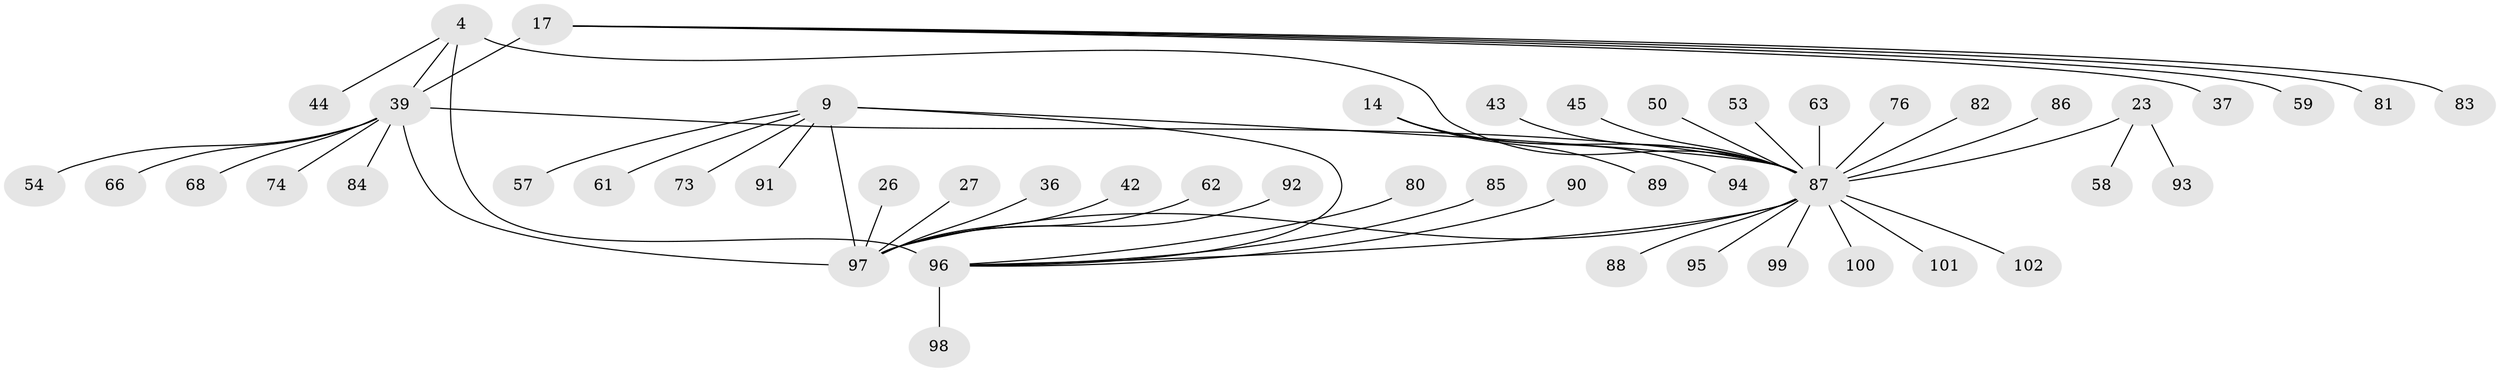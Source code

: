 // original degree distribution, {8: 0.0196078431372549, 9: 0.049019607843137254, 6: 0.06862745098039216, 11: 0.00980392156862745, 4: 0.00980392156862745, 10: 0.029411764705882353, 7: 0.029411764705882353, 5: 0.029411764705882353, 1: 0.5980392156862745, 2: 0.12745098039215685, 3: 0.029411764705882353}
// Generated by graph-tools (version 1.1) at 2025/55/03/09/25 04:55:27]
// undirected, 51 vertices, 55 edges
graph export_dot {
graph [start="1"]
  node [color=gray90,style=filled];
  4 [super="+3"];
  9 [super="+8"];
  14 [super="+12"];
  17 [super="+16"];
  23 [super="+21"];
  26;
  27;
  36;
  37;
  39 [super="+20+19+38"];
  42;
  43;
  44;
  45;
  50;
  53;
  54;
  57;
  58;
  59 [super="+48+51"];
  61;
  62;
  63;
  66;
  68;
  73;
  74 [super="+28"];
  76;
  80;
  81 [super="+40+49+55"];
  82;
  83;
  84 [super="+60"];
  85;
  86;
  87 [super="+41+15+71+29+33+35"];
  88;
  89;
  90;
  91;
  92 [super="+79"];
  93;
  94 [super="+46"];
  95 [super="+34"];
  96 [super="+78+65+67+69+70+72+75"];
  97 [super="+10"];
  98;
  99;
  100 [super="+77"];
  101;
  102 [super="+31"];
  4 -- 44;
  4 -- 39;
  4 -- 87 [weight=2];
  4 -- 96 [weight=6];
  9 -- 57;
  9 -- 61;
  9 -- 73;
  9 -- 91;
  9 -- 87;
  9 -- 96;
  9 -- 97 [weight=6];
  14 -- 87 [weight=7];
  14 -- 89;
  14 -- 94;
  17 -- 37;
  17 -- 83;
  17 -- 81;
  17 -- 59;
  17 -- 39 [weight=6];
  23 -- 93;
  23 -- 58;
  23 -- 87 [weight=6];
  26 -- 97;
  27 -- 97;
  36 -- 97;
  39 -- 74;
  39 -- 54;
  39 -- 66;
  39 -- 68;
  39 -- 84;
  39 -- 87 [weight=2];
  39 -- 97;
  42 -- 97;
  43 -- 87;
  45 -- 87;
  50 -- 87;
  53 -- 87;
  62 -- 97;
  63 -- 87;
  76 -- 87;
  80 -- 96;
  82 -- 87;
  85 -- 96;
  86 -- 87;
  87 -- 88;
  87 -- 95;
  87 -- 99;
  87 -- 101;
  87 -- 102;
  87 -- 100;
  87 -- 96;
  87 -- 97 [weight=2];
  90 -- 96;
  92 -- 97;
  96 -- 98;
}
